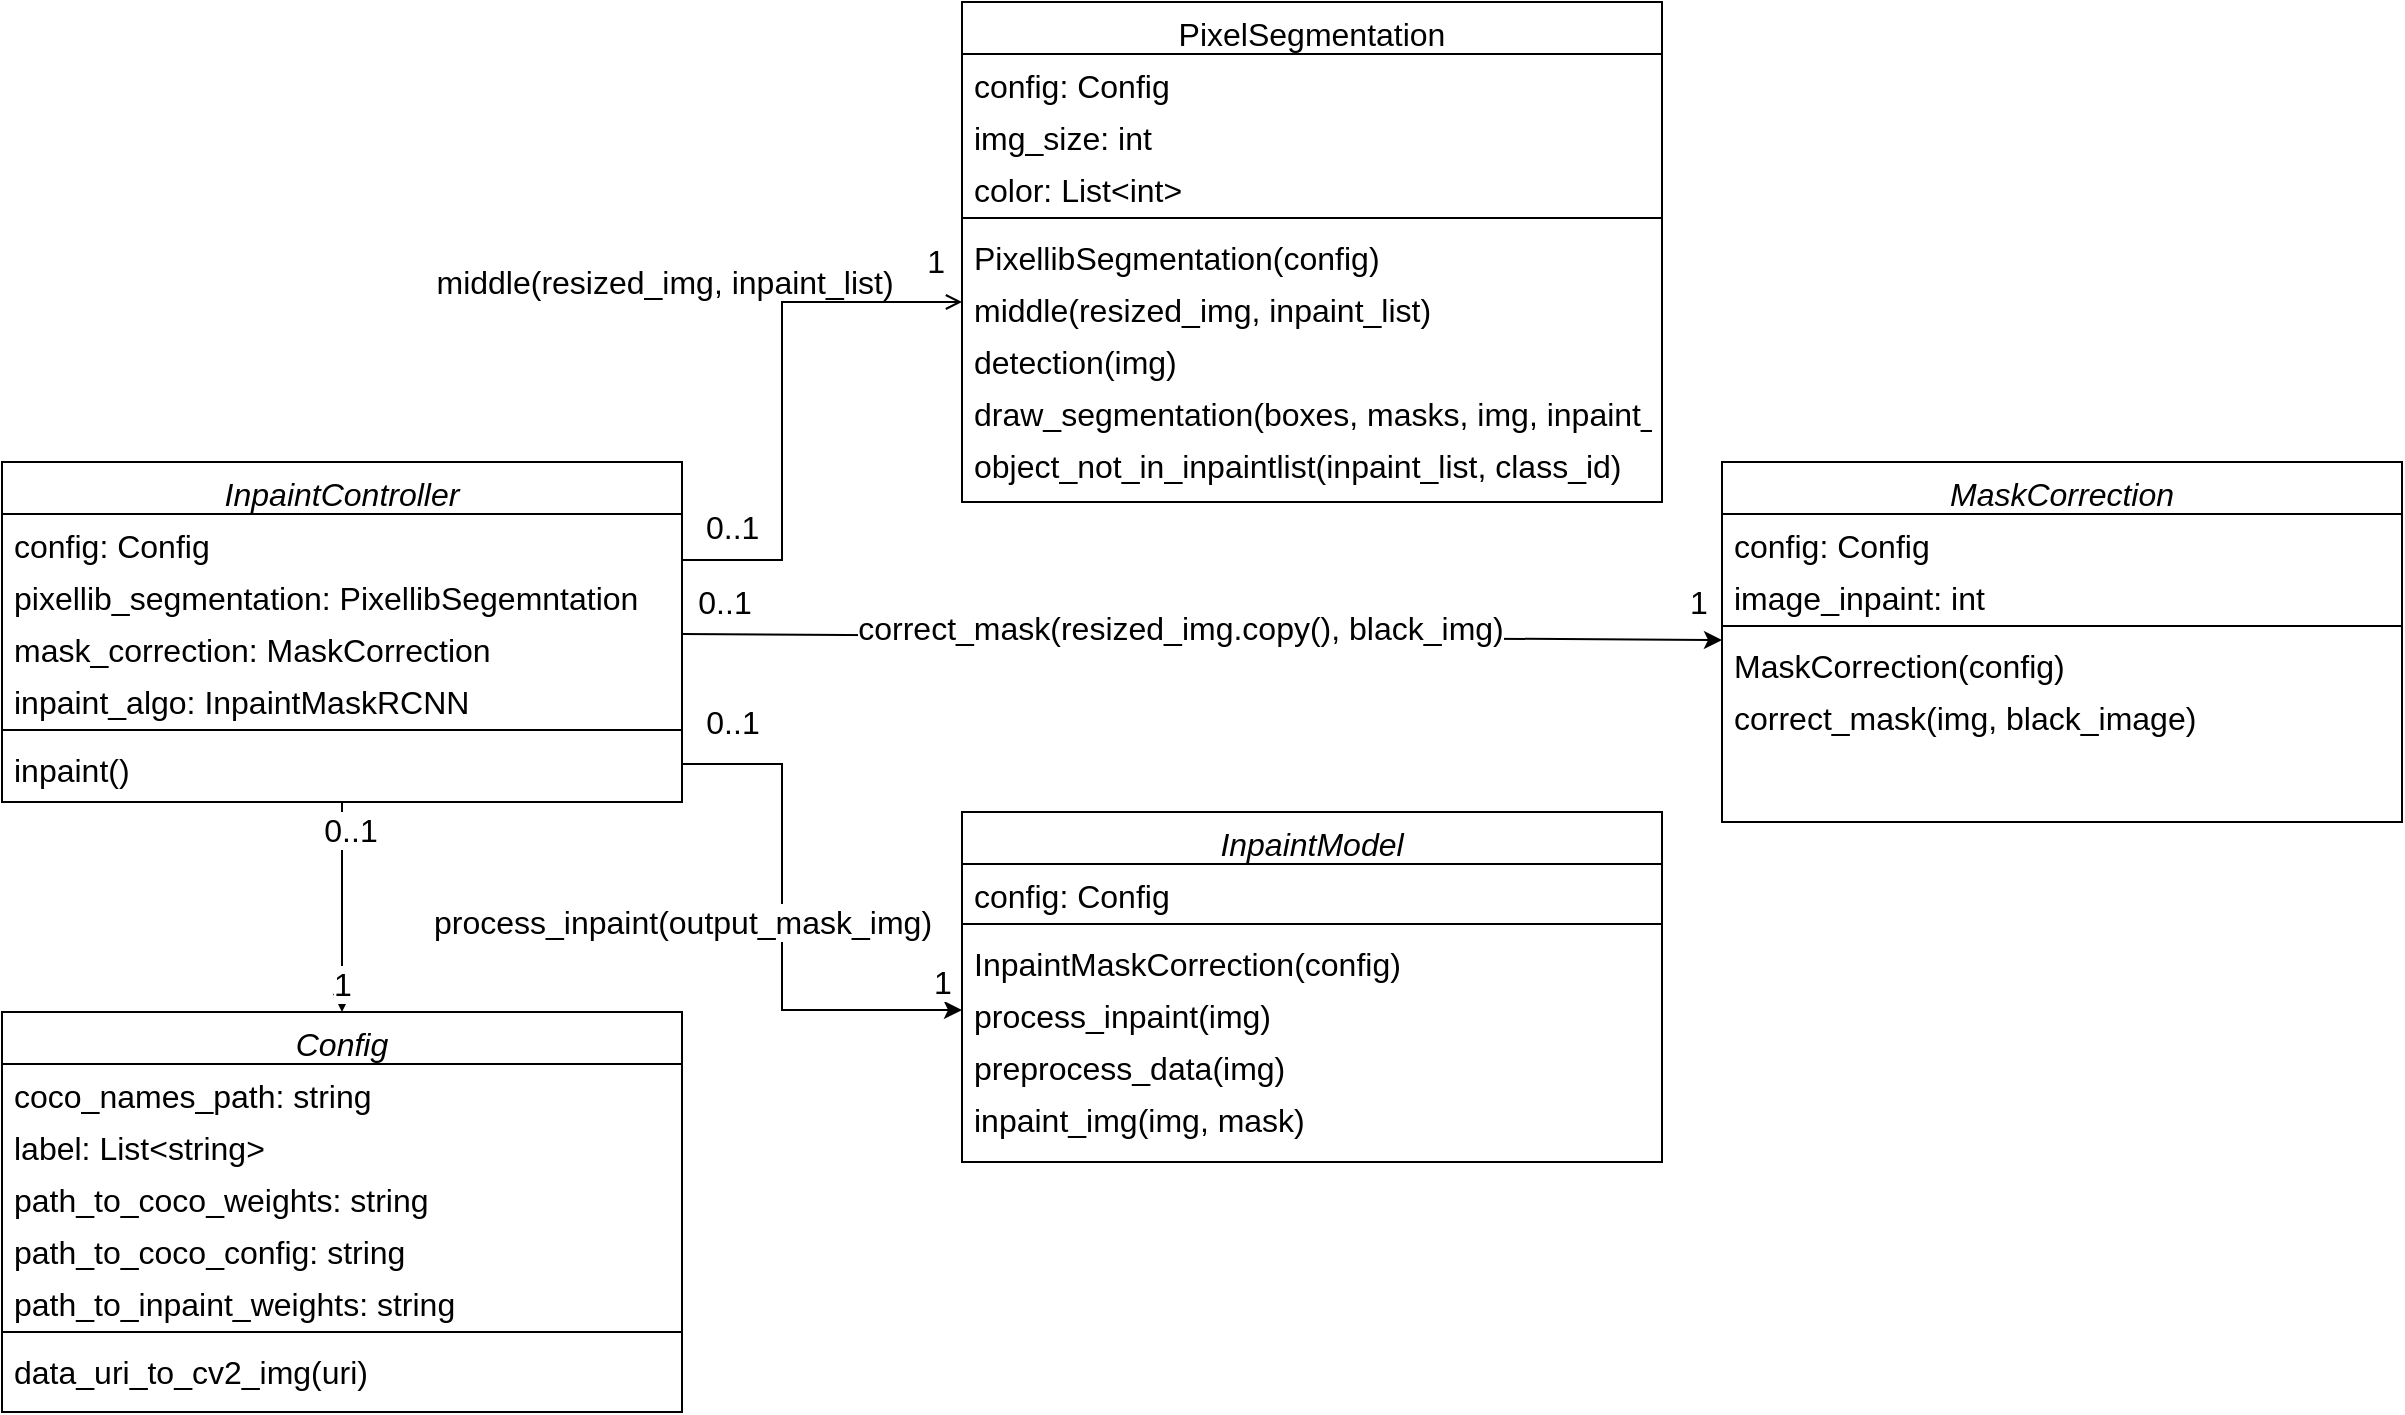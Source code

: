 <mxfile version="16.4.3" type="device"><diagram id="C5RBs43oDa-KdzZeNtuy" name="Page-1"><mxGraphModel dx="2249" dy="1949" grid="1" gridSize="10" guides="1" tooltips="1" connect="1" arrows="1" fold="1" page="1" pageScale="1" pageWidth="827" pageHeight="1169" math="0" shadow="0"><root><mxCell id="WIyWlLk6GJQsqaUBKTNV-0"/><mxCell id="WIyWlLk6GJQsqaUBKTNV-1" parent="WIyWlLk6GJQsqaUBKTNV-0"/><mxCell id="WJJ1jg101ODpLNlY3qlD-9" style="edgeStyle=orthogonalEdgeStyle;rounded=0;orthogonalLoop=1;jettySize=auto;html=1;exitX=0.5;exitY=1;exitDx=0;exitDy=0;entryX=0.5;entryY=0;entryDx=0;entryDy=0;fontSize=16;" parent="WIyWlLk6GJQsqaUBKTNV-1" source="zkfFHV4jXpPFQw0GAbJ--0" target="WJJ1jg101ODpLNlY3qlD-0" edge="1"><mxGeometry relative="1" as="geometry"/></mxCell><mxCell id="WJJ1jg101ODpLNlY3qlD-10" value="0..1" style="edgeLabel;html=1;align=center;verticalAlign=middle;resizable=0;points=[];fontSize=16;" parent="WJJ1jg101ODpLNlY3qlD-9" vertex="1" connectable="0"><mxGeometry x="-0.733" y="4" relative="1" as="geometry"><mxPoint as="offset"/></mxGeometry></mxCell><mxCell id="WJJ1jg101ODpLNlY3qlD-11" value="1" style="edgeLabel;html=1;align=center;verticalAlign=middle;resizable=0;points=[];fontSize=16;" parent="WJJ1jg101ODpLNlY3qlD-9" vertex="1" connectable="0"><mxGeometry x="0.733" y="-1" relative="1" as="geometry"><mxPoint x="1" as="offset"/></mxGeometry></mxCell><mxCell id="zkfFHV4jXpPFQw0GAbJ--0" value="InpaintController" style="swimlane;fontStyle=2;align=center;verticalAlign=top;childLayout=stackLayout;horizontal=1;startSize=26;horizontalStack=0;resizeParent=1;resizeLast=0;collapsible=1;marginBottom=0;rounded=0;shadow=0;strokeWidth=1;fontSize=16;" parent="WIyWlLk6GJQsqaUBKTNV-1" vertex="1"><mxGeometry x="-20" y="110" width="340" height="170" as="geometry"><mxRectangle x="230" y="140" width="160" height="26" as="alternateBounds"/></mxGeometry></mxCell><mxCell id="gBL0n0PFfUWfjec8VvNy-0" value="config: Config" style="text;align=left;verticalAlign=top;spacingLeft=4;spacingRight=4;overflow=hidden;rotatable=0;points=[[0,0.5],[1,0.5]];portConstraint=eastwest;rounded=0;shadow=0;html=0;fontSize=16;" parent="zkfFHV4jXpPFQw0GAbJ--0" vertex="1"><mxGeometry y="26" width="340" height="26" as="geometry"/></mxCell><mxCell id="zkfFHV4jXpPFQw0GAbJ--1" value="pixellib_segmentation: PixellibSegemntation" style="text;align=left;verticalAlign=top;spacingLeft=4;spacingRight=4;overflow=hidden;rotatable=0;points=[[0,0.5],[1,0.5]];portConstraint=eastwest;fontSize=16;" parent="zkfFHV4jXpPFQw0GAbJ--0" vertex="1"><mxGeometry y="52" width="340" height="26" as="geometry"/></mxCell><mxCell id="zkfFHV4jXpPFQw0GAbJ--2" value="mask_correction: MaskCorrection" style="text;align=left;verticalAlign=top;spacingLeft=4;spacingRight=4;overflow=hidden;rotatable=0;points=[[0,0.5],[1,0.5]];portConstraint=eastwest;rounded=0;shadow=0;html=0;fontSize=16;" parent="zkfFHV4jXpPFQw0GAbJ--0" vertex="1"><mxGeometry y="78" width="340" height="26" as="geometry"/></mxCell><mxCell id="zkfFHV4jXpPFQw0GAbJ--3" value="inpaint_algo: InpaintMaskRCNN" style="text;align=left;verticalAlign=top;spacingLeft=4;spacingRight=4;overflow=hidden;rotatable=0;points=[[0,0.5],[1,0.5]];portConstraint=eastwest;rounded=0;shadow=0;html=0;fontSize=16;" parent="zkfFHV4jXpPFQw0GAbJ--0" vertex="1"><mxGeometry y="104" width="340" height="26" as="geometry"/></mxCell><mxCell id="zkfFHV4jXpPFQw0GAbJ--4" value="" style="line;html=1;strokeWidth=1;align=left;verticalAlign=middle;spacingTop=-1;spacingLeft=3;spacingRight=3;rotatable=0;labelPosition=right;points=[];portConstraint=eastwest;fontSize=16;" parent="zkfFHV4jXpPFQw0GAbJ--0" vertex="1"><mxGeometry y="130" width="340" height="8" as="geometry"/></mxCell><mxCell id="zkfFHV4jXpPFQw0GAbJ--5" value="inpaint()" style="text;align=left;verticalAlign=top;spacingLeft=4;spacingRight=4;overflow=hidden;rotatable=0;points=[[0,0.5],[1,0.5]];portConstraint=eastwest;fontSize=16;" parent="zkfFHV4jXpPFQw0GAbJ--0" vertex="1"><mxGeometry y="138" width="340" height="26" as="geometry"/></mxCell><mxCell id="zkfFHV4jXpPFQw0GAbJ--17" value="PixelSegmentation" style="swimlane;fontStyle=0;align=center;verticalAlign=top;childLayout=stackLayout;horizontal=1;startSize=26;horizontalStack=0;resizeParent=1;resizeLast=0;collapsible=1;marginBottom=0;rounded=0;shadow=0;strokeWidth=1;fontSize=16;" parent="WIyWlLk6GJQsqaUBKTNV-1" vertex="1"><mxGeometry x="460" y="-120" width="350" height="250" as="geometry"><mxRectangle x="550" y="140" width="160" height="26" as="alternateBounds"/></mxGeometry></mxCell><mxCell id="zkfFHV4jXpPFQw0GAbJ--20" value="config: Config" style="text;align=left;verticalAlign=top;spacingLeft=4;spacingRight=4;overflow=hidden;rotatable=0;points=[[0,0.5],[1,0.5]];portConstraint=eastwest;rounded=0;shadow=0;html=0;fontSize=16;" parent="zkfFHV4jXpPFQw0GAbJ--17" vertex="1"><mxGeometry y="26" width="350" height="26" as="geometry"/></mxCell><mxCell id="zkfFHV4jXpPFQw0GAbJ--21" value="img_size: int" style="text;align=left;verticalAlign=top;spacingLeft=4;spacingRight=4;overflow=hidden;rotatable=0;points=[[0,0.5],[1,0.5]];portConstraint=eastwest;rounded=0;shadow=0;html=0;fontSize=16;" parent="zkfFHV4jXpPFQw0GAbJ--17" vertex="1"><mxGeometry y="52" width="350" height="26" as="geometry"/></mxCell><mxCell id="zkfFHV4jXpPFQw0GAbJ--22" value="color: List&lt;int&gt;" style="text;align=left;verticalAlign=top;spacingLeft=4;spacingRight=4;overflow=hidden;rotatable=0;points=[[0,0.5],[1,0.5]];portConstraint=eastwest;rounded=0;shadow=0;html=0;fontSize=16;" parent="zkfFHV4jXpPFQw0GAbJ--17" vertex="1"><mxGeometry y="78" width="350" height="26" as="geometry"/></mxCell><mxCell id="zkfFHV4jXpPFQw0GAbJ--23" value="" style="line;html=1;strokeWidth=1;align=left;verticalAlign=middle;spacingTop=-1;spacingLeft=3;spacingRight=3;rotatable=0;labelPosition=right;points=[];portConstraint=eastwest;fontSize=16;" parent="zkfFHV4jXpPFQw0GAbJ--17" vertex="1"><mxGeometry y="104" width="350" height="8" as="geometry"/></mxCell><mxCell id="gBL0n0PFfUWfjec8VvNy-10" value="PixellibSegmentation(config)" style="text;align=left;verticalAlign=top;spacingLeft=4;spacingRight=4;overflow=hidden;rotatable=0;points=[[0,0.5],[1,0.5]];portConstraint=eastwest;fontSize=16;" parent="zkfFHV4jXpPFQw0GAbJ--17" vertex="1"><mxGeometry y="112" width="350" height="26" as="geometry"/></mxCell><mxCell id="zkfFHV4jXpPFQw0GAbJ--24" value="middle(resized_img, inpaint_list)" style="text;align=left;verticalAlign=top;spacingLeft=4;spacingRight=4;overflow=hidden;rotatable=0;points=[[0,0.5],[1,0.5]];portConstraint=eastwest;fontSize=16;" parent="zkfFHV4jXpPFQw0GAbJ--17" vertex="1"><mxGeometry y="138" width="350" height="26" as="geometry"/></mxCell><mxCell id="zkfFHV4jXpPFQw0GAbJ--25" value="detection(img)" style="text;align=left;verticalAlign=top;spacingLeft=4;spacingRight=4;overflow=hidden;rotatable=0;points=[[0,0.5],[1,0.5]];portConstraint=eastwest;fontSize=16;" parent="zkfFHV4jXpPFQw0GAbJ--17" vertex="1"><mxGeometry y="164" width="350" height="26" as="geometry"/></mxCell><mxCell id="gBL0n0PFfUWfjec8VvNy-1" value="draw_segmentation(boxes, masks, img, inpaint_list)" style="text;align=left;verticalAlign=top;spacingLeft=4;spacingRight=4;overflow=hidden;rotatable=0;points=[[0,0.5],[1,0.5]];portConstraint=eastwest;fontSize=16;" parent="zkfFHV4jXpPFQw0GAbJ--17" vertex="1"><mxGeometry y="190" width="350" height="26" as="geometry"/></mxCell><mxCell id="gBL0n0PFfUWfjec8VvNy-2" value="object_not_in_inpaintlist(inpaint_list, class_id)" style="text;align=left;verticalAlign=top;spacingLeft=4;spacingRight=4;overflow=hidden;rotatable=0;points=[[0,0.5],[1,0.5]];portConstraint=eastwest;fontSize=16;" parent="zkfFHV4jXpPFQw0GAbJ--17" vertex="1"><mxGeometry y="216" width="350" height="26" as="geometry"/></mxCell><mxCell id="zkfFHV4jXpPFQw0GAbJ--26" value="" style="endArrow=open;shadow=0;strokeWidth=1;rounded=0;endFill=1;edgeStyle=orthogonalEdgeStyle;elbow=vertical;exitX=1;exitY=0.5;exitDx=0;exitDy=0;fontSize=16;" parent="WIyWlLk6GJQsqaUBKTNV-1" source="gBL0n0PFfUWfjec8VvNy-0" target="zkfFHV4jXpPFQw0GAbJ--17" edge="1"><mxGeometry x="0.5" y="41" relative="1" as="geometry"><mxPoint x="380" y="192" as="sourcePoint"/><mxPoint x="540" y="192" as="targetPoint"/><mxPoint x="-40" y="32" as="offset"/><Array as="points"><mxPoint x="370" y="159"/><mxPoint x="370" y="30"/></Array></mxGeometry></mxCell><mxCell id="zkfFHV4jXpPFQw0GAbJ--27" value="0..1" style="resizable=0;align=left;verticalAlign=bottom;labelBackgroundColor=none;fontSize=16;" parent="zkfFHV4jXpPFQw0GAbJ--26" connectable="0" vertex="1"><mxGeometry x="-1" relative="1" as="geometry"><mxPoint x="10" y="4" as="offset"/></mxGeometry></mxCell><mxCell id="zkfFHV4jXpPFQw0GAbJ--28" value="1" style="resizable=0;align=right;verticalAlign=bottom;labelBackgroundColor=none;fontSize=16;" parent="zkfFHV4jXpPFQw0GAbJ--26" connectable="0" vertex="1"><mxGeometry x="1" relative="1" as="geometry"><mxPoint x="-7" y="-10" as="offset"/></mxGeometry></mxCell><mxCell id="zkfFHV4jXpPFQw0GAbJ--29" value="middle(resized_img, inpaint_list)" style="text;html=1;resizable=0;points=[];;align=center;verticalAlign=middle;labelBackgroundColor=none;rounded=0;shadow=0;strokeWidth=1;fontSize=16;" parent="zkfFHV4jXpPFQw0GAbJ--26" vertex="1" connectable="0"><mxGeometry x="0.5" y="49" relative="1" as="geometry"><mxPoint x="-80" y="39" as="offset"/></mxGeometry></mxCell><mxCell id="gBL0n0PFfUWfjec8VvNy-3" value="MaskCorrection" style="swimlane;fontStyle=2;align=center;verticalAlign=top;childLayout=stackLayout;horizontal=1;startSize=26;horizontalStack=0;resizeParent=1;resizeLast=0;collapsible=1;marginBottom=0;rounded=0;shadow=0;strokeWidth=1;fontSize=16;" parent="WIyWlLk6GJQsqaUBKTNV-1" vertex="1"><mxGeometry x="840" y="110" width="340" height="180" as="geometry"><mxRectangle x="230" y="140" width="160" height="26" as="alternateBounds"/></mxGeometry></mxCell><mxCell id="gBL0n0PFfUWfjec8VvNy-4" value="config: Config" style="text;align=left;verticalAlign=top;spacingLeft=4;spacingRight=4;overflow=hidden;rotatable=0;points=[[0,0.5],[1,0.5]];portConstraint=eastwest;rounded=0;shadow=0;html=0;fontSize=16;" parent="gBL0n0PFfUWfjec8VvNy-3" vertex="1"><mxGeometry y="26" width="340" height="26" as="geometry"/></mxCell><mxCell id="gBL0n0PFfUWfjec8VvNy-7" value="image_inpaint: int" style="text;align=left;verticalAlign=top;spacingLeft=4;spacingRight=4;overflow=hidden;rotatable=0;points=[[0,0.5],[1,0.5]];portConstraint=eastwest;rounded=0;shadow=0;html=0;fontSize=16;" parent="gBL0n0PFfUWfjec8VvNy-3" vertex="1"><mxGeometry y="52" width="340" height="26" as="geometry"/></mxCell><mxCell id="gBL0n0PFfUWfjec8VvNy-8" value="" style="line;html=1;strokeWidth=1;align=left;verticalAlign=middle;spacingTop=-1;spacingLeft=3;spacingRight=3;rotatable=0;labelPosition=right;points=[];portConstraint=eastwest;fontSize=16;" parent="gBL0n0PFfUWfjec8VvNy-3" vertex="1"><mxGeometry y="78" width="340" height="8" as="geometry"/></mxCell><mxCell id="gBL0n0PFfUWfjec8VvNy-9" value="MaskCorrection(config)" style="text;align=left;verticalAlign=top;spacingLeft=4;spacingRight=4;overflow=hidden;rotatable=0;points=[[0,0.5],[1,0.5]];portConstraint=eastwest;fontSize=16;" parent="gBL0n0PFfUWfjec8VvNy-3" vertex="1"><mxGeometry y="86" width="340" height="26" as="geometry"/></mxCell><mxCell id="gBL0n0PFfUWfjec8VvNy-11" value="correct_mask(img, black_image)" style="text;align=left;verticalAlign=top;spacingLeft=4;spacingRight=4;overflow=hidden;rotatable=0;points=[[0,0.5],[1,0.5]];portConstraint=eastwest;fontSize=16;" parent="gBL0n0PFfUWfjec8VvNy-3" vertex="1"><mxGeometry y="112" width="340" height="26" as="geometry"/></mxCell><mxCell id="gBL0n0PFfUWfjec8VvNy-12" value="InpaintModel" style="swimlane;fontStyle=2;align=center;verticalAlign=top;childLayout=stackLayout;horizontal=1;startSize=26;horizontalStack=0;resizeParent=1;resizeLast=0;collapsible=1;marginBottom=0;rounded=0;shadow=0;strokeWidth=1;fontSize=16;" parent="WIyWlLk6GJQsqaUBKTNV-1" vertex="1"><mxGeometry x="460" y="285" width="350" height="175" as="geometry"><mxRectangle x="230" y="140" width="160" height="26" as="alternateBounds"/></mxGeometry></mxCell><mxCell id="gBL0n0PFfUWfjec8VvNy-13" value="config: Config" style="text;align=left;verticalAlign=top;spacingLeft=4;spacingRight=4;overflow=hidden;rotatable=0;points=[[0,0.5],[1,0.5]];portConstraint=eastwest;rounded=0;shadow=0;html=0;fontSize=16;" parent="gBL0n0PFfUWfjec8VvNy-12" vertex="1"><mxGeometry y="26" width="350" height="26" as="geometry"/></mxCell><mxCell id="gBL0n0PFfUWfjec8VvNy-15" value="" style="line;html=1;strokeWidth=1;align=left;verticalAlign=middle;spacingTop=-1;spacingLeft=3;spacingRight=3;rotatable=0;labelPosition=right;points=[];portConstraint=eastwest;fontSize=16;" parent="gBL0n0PFfUWfjec8VvNy-12" vertex="1"><mxGeometry y="52" width="350" height="8" as="geometry"/></mxCell><mxCell id="gBL0n0PFfUWfjec8VvNy-16" value="InpaintMaskCorrection(config)" style="text;align=left;verticalAlign=top;spacingLeft=4;spacingRight=4;overflow=hidden;rotatable=0;points=[[0,0.5],[1,0.5]];portConstraint=eastwest;fontSize=16;" parent="gBL0n0PFfUWfjec8VvNy-12" vertex="1"><mxGeometry y="60" width="350" height="26" as="geometry"/></mxCell><mxCell id="gBL0n0PFfUWfjec8VvNy-17" value="process_inpaint(img)" style="text;align=left;verticalAlign=top;spacingLeft=4;spacingRight=4;overflow=hidden;rotatable=0;points=[[0,0.5],[1,0.5]];portConstraint=eastwest;fontSize=16;" parent="gBL0n0PFfUWfjec8VvNy-12" vertex="1"><mxGeometry y="86" width="350" height="26" as="geometry"/></mxCell><mxCell id="gBL0n0PFfUWfjec8VvNy-24" value="preprocess_data(img)" style="text;align=left;verticalAlign=top;spacingLeft=4;spacingRight=4;overflow=hidden;rotatable=0;points=[[0,0.5],[1,0.5]];portConstraint=eastwest;fontSize=16;" parent="gBL0n0PFfUWfjec8VvNy-12" vertex="1"><mxGeometry y="112" width="350" height="26" as="geometry"/></mxCell><mxCell id="gBL0n0PFfUWfjec8VvNy-25" value="inpaint_img(img, mask)" style="text;align=left;verticalAlign=top;spacingLeft=4;spacingRight=4;overflow=hidden;rotatable=0;points=[[0,0.5],[1,0.5]];portConstraint=eastwest;fontSize=16;" parent="gBL0n0PFfUWfjec8VvNy-12" vertex="1"><mxGeometry y="138" width="350" height="26" as="geometry"/></mxCell><mxCell id="gBL0n0PFfUWfjec8VvNy-29" style="edgeStyle=none;rounded=0;orthogonalLoop=1;jettySize=auto;html=1;fontSize=16;" parent="WIyWlLk6GJQsqaUBKTNV-1" source="zkfFHV4jXpPFQw0GAbJ--0" target="gBL0n0PFfUWfjec8VvNy-3" edge="1"><mxGeometry relative="1" as="geometry"><mxPoint x="270" y="205" as="sourcePoint"/></mxGeometry></mxCell><mxCell id="gBL0n0PFfUWfjec8VvNy-35" value="correct_mask(resized_img.copy(), black_img)" style="edgeLabel;html=1;align=center;verticalAlign=middle;resizable=0;points=[];fontSize=16;" parent="gBL0n0PFfUWfjec8VvNy-29" vertex="1" connectable="0"><mxGeometry x="-0.045" y="-3" relative="1" as="geometry"><mxPoint y="-8" as="offset"/></mxGeometry></mxCell><mxCell id="gBL0n0PFfUWfjec8VvNy-36" value="1" style="edgeLabel;html=1;align=center;verticalAlign=middle;resizable=0;points=[];fontSize=16;" parent="gBL0n0PFfUWfjec8VvNy-29" vertex="1" connectable="0"><mxGeometry x="0.936" y="1" relative="1" as="geometry"><mxPoint x="4" y="-18" as="offset"/></mxGeometry></mxCell><mxCell id="gBL0n0PFfUWfjec8VvNy-37" value="0..1" style="edgeLabel;html=1;align=center;verticalAlign=middle;resizable=0;points=[];fontSize=16;" parent="gBL0n0PFfUWfjec8VvNy-29" vertex="1" connectable="0"><mxGeometry x="-0.936" y="-2" relative="1" as="geometry"><mxPoint x="4" y="-18" as="offset"/></mxGeometry></mxCell><mxCell id="gBL0n0PFfUWfjec8VvNy-30" style="edgeStyle=orthogonalEdgeStyle;rounded=0;orthogonalLoop=1;jettySize=auto;html=1;exitX=1;exitY=0.5;exitDx=0;exitDy=0;entryX=0;entryY=0.5;entryDx=0;entryDy=0;fontSize=16;" parent="WIyWlLk6GJQsqaUBKTNV-1" source="zkfFHV4jXpPFQw0GAbJ--5" target="gBL0n0PFfUWfjec8VvNy-17" edge="1"><mxGeometry relative="1" as="geometry"><Array as="points"><mxPoint x="370" y="261"/><mxPoint x="370" y="384"/></Array></mxGeometry></mxCell><mxCell id="gBL0n0PFfUWfjec8VvNy-32" value="process_inpaint(output_mask_img)" style="edgeLabel;html=1;align=center;verticalAlign=middle;resizable=0;points=[];fontSize=16;" parent="gBL0n0PFfUWfjec8VvNy-30" vertex="1" connectable="0"><mxGeometry x="-0.317" relative="1" as="geometry"><mxPoint x="-50" y="39" as="offset"/></mxGeometry></mxCell><mxCell id="gBL0n0PFfUWfjec8VvNy-33" value="0..1" style="edgeLabel;html=1;align=center;verticalAlign=middle;resizable=0;points=[];fontSize=16;" parent="gBL0n0PFfUWfjec8VvNy-30" vertex="1" connectable="0"><mxGeometry x="-0.855" y="3" relative="1" as="geometry"><mxPoint x="6" y="-18" as="offset"/></mxGeometry></mxCell><mxCell id="gBL0n0PFfUWfjec8VvNy-34" value="1" style="edgeLabel;html=1;align=center;verticalAlign=middle;resizable=0;points=[];fontSize=16;" parent="gBL0n0PFfUWfjec8VvNy-30" vertex="1" connectable="0"><mxGeometry x="0.879" y="-1" relative="1" as="geometry"><mxPoint x="6" y="-15" as="offset"/></mxGeometry></mxCell><mxCell id="WJJ1jg101ODpLNlY3qlD-0" value="Config" style="swimlane;fontStyle=2;align=center;verticalAlign=top;childLayout=stackLayout;horizontal=1;startSize=26;horizontalStack=0;resizeParent=1;resizeLast=0;collapsible=1;marginBottom=0;rounded=0;shadow=0;strokeWidth=1;fontSize=16;" parent="WIyWlLk6GJQsqaUBKTNV-1" vertex="1"><mxGeometry x="-20" y="385" width="340" height="200" as="geometry"><mxRectangle x="230" y="140" width="160" height="26" as="alternateBounds"/></mxGeometry></mxCell><mxCell id="WJJ1jg101ODpLNlY3qlD-1" value="coco_names_path: string    " style="text;align=left;verticalAlign=top;spacingLeft=4;spacingRight=4;overflow=hidden;rotatable=0;points=[[0,0.5],[1,0.5]];portConstraint=eastwest;rounded=0;shadow=0;html=0;fontSize=16;" parent="WJJ1jg101ODpLNlY3qlD-0" vertex="1"><mxGeometry y="26" width="340" height="26" as="geometry"/></mxCell><mxCell id="WJJ1jg101ODpLNlY3qlD-2" value="label: List&lt;string&gt;" style="text;align=left;verticalAlign=top;spacingLeft=4;spacingRight=4;overflow=hidden;rotatable=0;points=[[0,0.5],[1,0.5]];portConstraint=eastwest;fontSize=16;" parent="WJJ1jg101ODpLNlY3qlD-0" vertex="1"><mxGeometry y="52" width="340" height="26" as="geometry"/></mxCell><mxCell id="WJJ1jg101ODpLNlY3qlD-3" value="path_to_coco_weights: string" style="text;align=left;verticalAlign=top;spacingLeft=4;spacingRight=4;overflow=hidden;rotatable=0;points=[[0,0.5],[1,0.5]];portConstraint=eastwest;rounded=0;shadow=0;html=0;fontSize=16;" parent="WJJ1jg101ODpLNlY3qlD-0" vertex="1"><mxGeometry y="78" width="340" height="26" as="geometry"/></mxCell><mxCell id="WJJ1jg101ODpLNlY3qlD-8" value="path_to_coco_config: string" style="text;align=left;verticalAlign=top;spacingLeft=4;spacingRight=4;overflow=hidden;rotatable=0;points=[[0,0.5],[1,0.5]];portConstraint=eastwest;rounded=0;shadow=0;html=0;fontSize=16;" parent="WJJ1jg101ODpLNlY3qlD-0" vertex="1"><mxGeometry y="104" width="340" height="26" as="geometry"/></mxCell><mxCell id="WJJ1jg101ODpLNlY3qlD-7" value="path_to_inpaint_weights: string" style="text;align=left;verticalAlign=top;spacingLeft=4;spacingRight=4;overflow=hidden;rotatable=0;points=[[0,0.5],[1,0.5]];portConstraint=eastwest;rounded=0;shadow=0;html=0;fontSize=16;" parent="WJJ1jg101ODpLNlY3qlD-0" vertex="1"><mxGeometry y="130" width="340" height="26" as="geometry"/></mxCell><mxCell id="WJJ1jg101ODpLNlY3qlD-5" value="" style="line;html=1;strokeWidth=1;align=left;verticalAlign=middle;spacingTop=-1;spacingLeft=3;spacingRight=3;rotatable=0;labelPosition=right;points=[];portConstraint=eastwest;fontSize=16;" parent="WJJ1jg101ODpLNlY3qlD-0" vertex="1"><mxGeometry y="156" width="340" height="8" as="geometry"/></mxCell><mxCell id="WJJ1jg101ODpLNlY3qlD-6" value="data_uri_to_cv2_img(uri)" style="text;align=left;verticalAlign=top;spacingLeft=4;spacingRight=4;overflow=hidden;rotatable=0;points=[[0,0.5],[1,0.5]];portConstraint=eastwest;fontSize=16;" parent="WJJ1jg101ODpLNlY3qlD-0" vertex="1"><mxGeometry y="164" width="340" height="26" as="geometry"/></mxCell></root></mxGraphModel></diagram></mxfile>